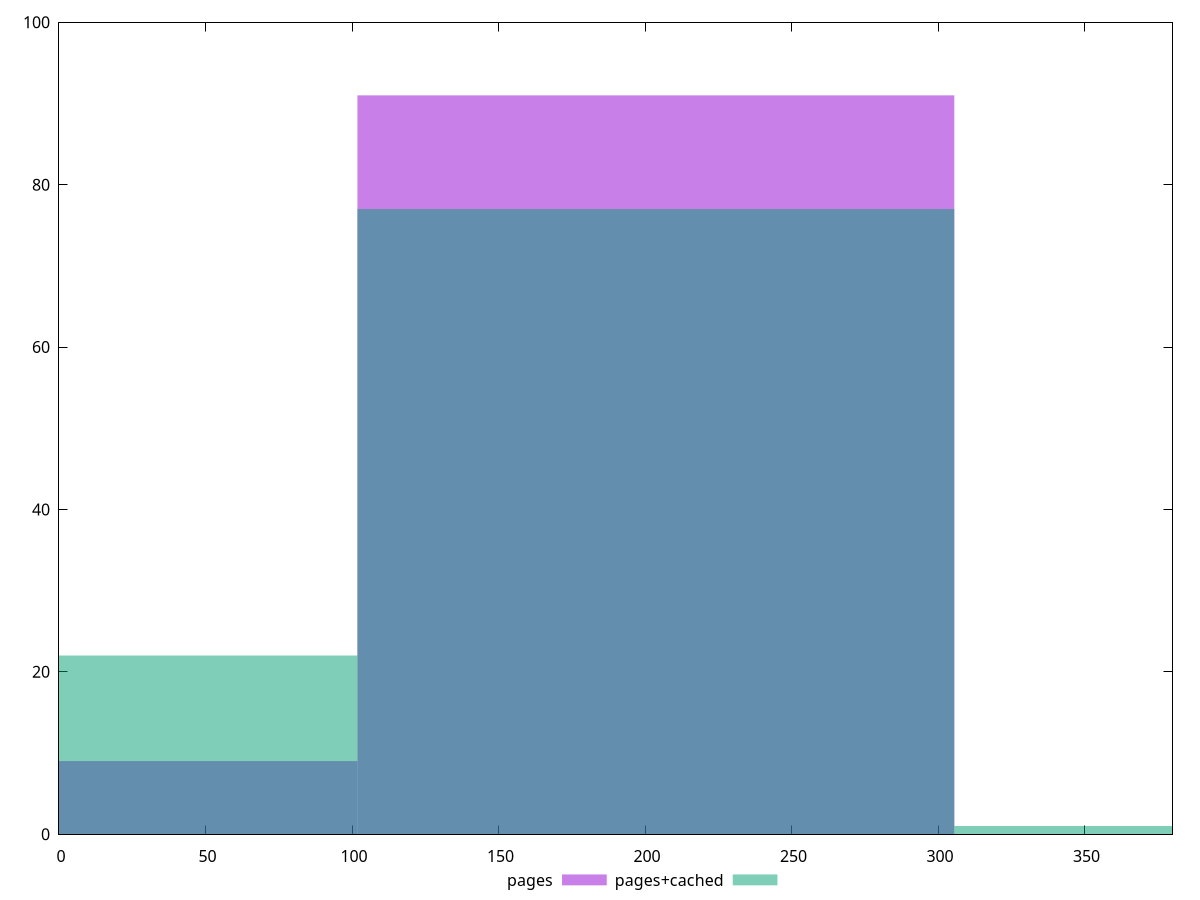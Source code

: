 reset

$pages <<EOF
203.68959915958126 91
0 9
EOF

$pagesCached <<EOF
203.68959915958126 77
0 22
407.3791983191625 1
EOF

set key outside below
set boxwidth 203.68959915958126
set xrange [0:380]
set yrange [0:100]
set trange [0:100]
set style fill transparent solid 0.5 noborder
set terminal svg size 640, 500 enhanced background rgb 'white'
set output "reprap/uses-optimized-images/comparison/histogram/0_vs_1.svg"

plot $pages title "pages" with boxes, \
     $pagesCached title "pages+cached" with boxes

reset
